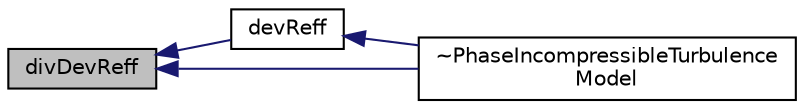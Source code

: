 digraph "divDevReff"
{
  bgcolor="transparent";
  edge [fontname="Helvetica",fontsize="10",labelfontname="Helvetica",labelfontsize="10"];
  node [fontname="Helvetica",fontsize="10",shape=record];
  rankdir="LR";
  Node1 [label="divDevReff",height=0.2,width=0.4,color="black", fillcolor="grey75", style="filled", fontcolor="black"];
  Node1 -> Node2 [dir="back",color="midnightblue",fontsize="10",style="solid",fontname="Helvetica"];
  Node2 [label="devReff",height=0.2,width=0.4,color="black",URL="$a01844.html#a19de497f4ba8935baec59f64ef71fcd5",tooltip="Return the effective stress tensor. "];
  Node2 -> Node3 [dir="back",color="midnightblue",fontsize="10",style="solid",fontname="Helvetica"];
  Node3 [label="~PhaseIncompressibleTurbulence\lModel",height=0.2,width=0.4,color="black",URL="$a01844.html#a8aa1eda98ea8e8b9bfd733d197b35ad8",tooltip="Destructor. "];
  Node1 -> Node3 [dir="back",color="midnightblue",fontsize="10",style="solid",fontname="Helvetica"];
}
